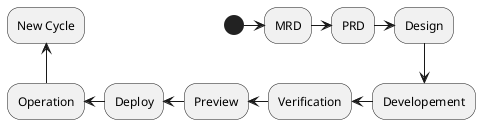 @startuml
(*)  -right-> "MRD"
-right-> "PRD"

-right-> "Design"

-down-> "Developement"

-left-> "Verification"

-left-> "Preview"

-left-> "Deploy"

-left-> "Operation"

-up-> "New Cycle"
@enduml
        
